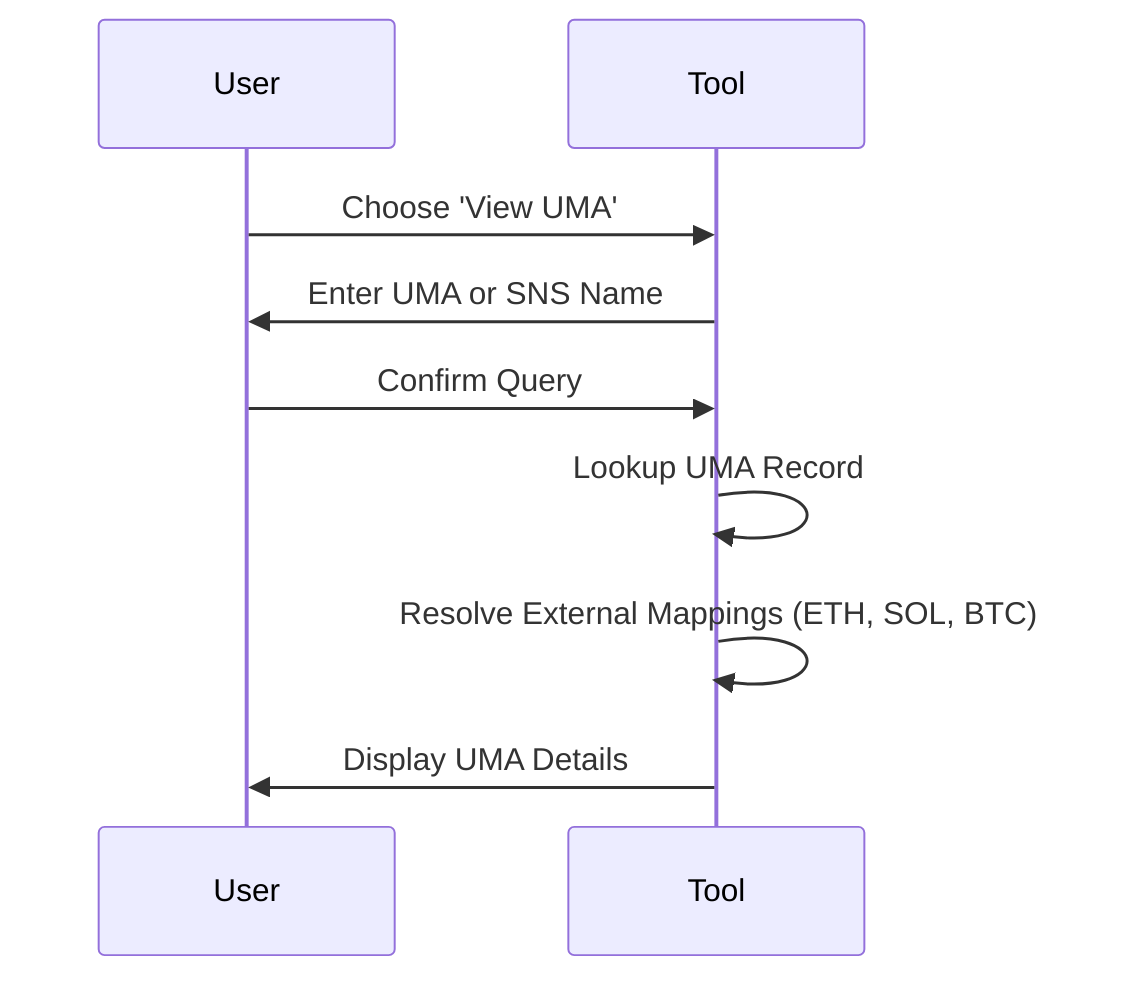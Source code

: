 sequenceDiagram
    participant User
    participant Tool
    User->>Tool: Choose 'View UMA'
    Tool->>User: Enter UMA or SNS Name
    User->>Tool: Confirm Query
    Tool->>Tool: Lookup UMA Record
    Tool->>Tool: Resolve External Mappings (ETH, SOL, BTC)
    Tool->>User: Display UMA Details